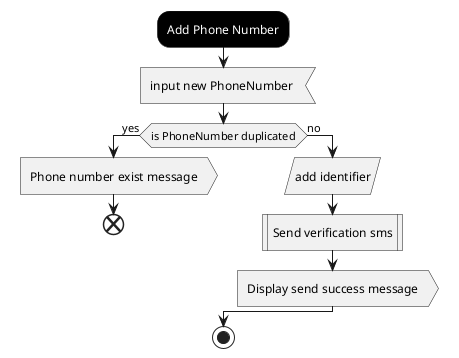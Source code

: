 @startuml
  #000:<color:#FFF>Add Phone Number</color>;
  :input new PhoneNumber <
  if(is PhoneNumber duplicated) then (yes)
    :Phone number exist message>
    end;
  else (no)
    :add identifier/
    :Send verification sms|
    :Display send success message>
  endif
  stop
@enduml
